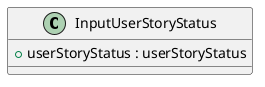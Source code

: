 @startuml
'https://plantuml.com/class-diagram

class InputUserStoryStatus {
    + userStoryStatus : userStoryStatus
}


@enduml